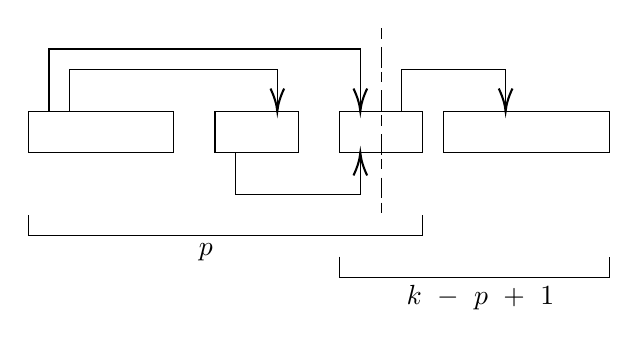 \begin{tikzpicture}[x=0.75pt,y=0.75pt,yscale=-1,xscale=1]
	\draw   (100,130) -- (170,130) -- (170,150) -- (100,150) -- cycle;
	\draw   (190,130) -- (230,130) -- (230,150) -- (190,150) -- cycle;
	\draw   (250,130) -- (290,130) -- (290,150) -- (250,150) -- cycle;
	\draw   (300,130) -- (380,130) -- (380,150) -- (300,150) -- cycle;
	\draw    (110,130) -- (110,100) -- (260,100) -- (260,128);
	\draw [shift={(260,130)}, rotate = 270] [color={rgb, 255:red, 0; green, 0; blue, 0 }  ][line width=0.75]    (10.93,-3.29) .. controls (6.95,-1.4) and (3.31,-0.3) .. (0,0) .. controls (3.31,0.3) and (6.95,1.4) .. (10.93,3.29);
	\draw    (120,130) -- (120,110) -- (220,110) -- (220,128);
	\draw [shift={(220,130)}, rotate = 270] [color={rgb, 255:red, 0; green, 0; blue, 0 }  ][line width=0.75]    (10.93,-3.29) .. controls (6.95,-1.4) and (3.31,-0.3) .. (0,0) .. controls (3.31,0.3) and (6.95,1.4) .. (10.93,3.29);
	\draw    (200,150) -- (200,170) -- (260,170) -- (260,152);
	\draw [shift={(260,150)}, rotate = 90] [color={rgb, 255:red, 0; green, 0; blue, 0 }  ][line width=0.75]    (10.93,-3.29) .. controls (6.95,-1.4) and (3.31,-0.3) .. (0,0) .. controls (3.31,0.3) and (6.95,1.4) .. (10.93,3.29);
	\draw    (280,130) -- (280,110) -- (330,110) -- (330,128);
	\draw [shift={(330,130)}, rotate = 270] [color={rgb, 255:red, 0; green, 0; blue, 0 }  ][line width=0.75]    (10.93,-3.29) .. controls (6.95,-1.4) and (3.31,-0.3) .. (0,0) .. controls (3.31,0.3) and (6.95,1.4) .. (10.93,3.29);
	\draw  [dash pattern={on 3.75pt off 3pt on 7.5pt off 1.5pt}]  (270,90) -- (270,180);
	\draw    (100,180) -- (100,190) -- (290,190) -- (290,180);
	\draw    (250,200) -- (250,210) -- (380,210) -- (380,200);

	\draw (181,192.4) node [anchor=north west][inner sep=0.75pt]    {$p$};
	\draw (281,212.4) node [anchor=north west][inner sep=0.75pt]    {$k\ -\ p\ +\ 1$};
\end{tikzpicture}

